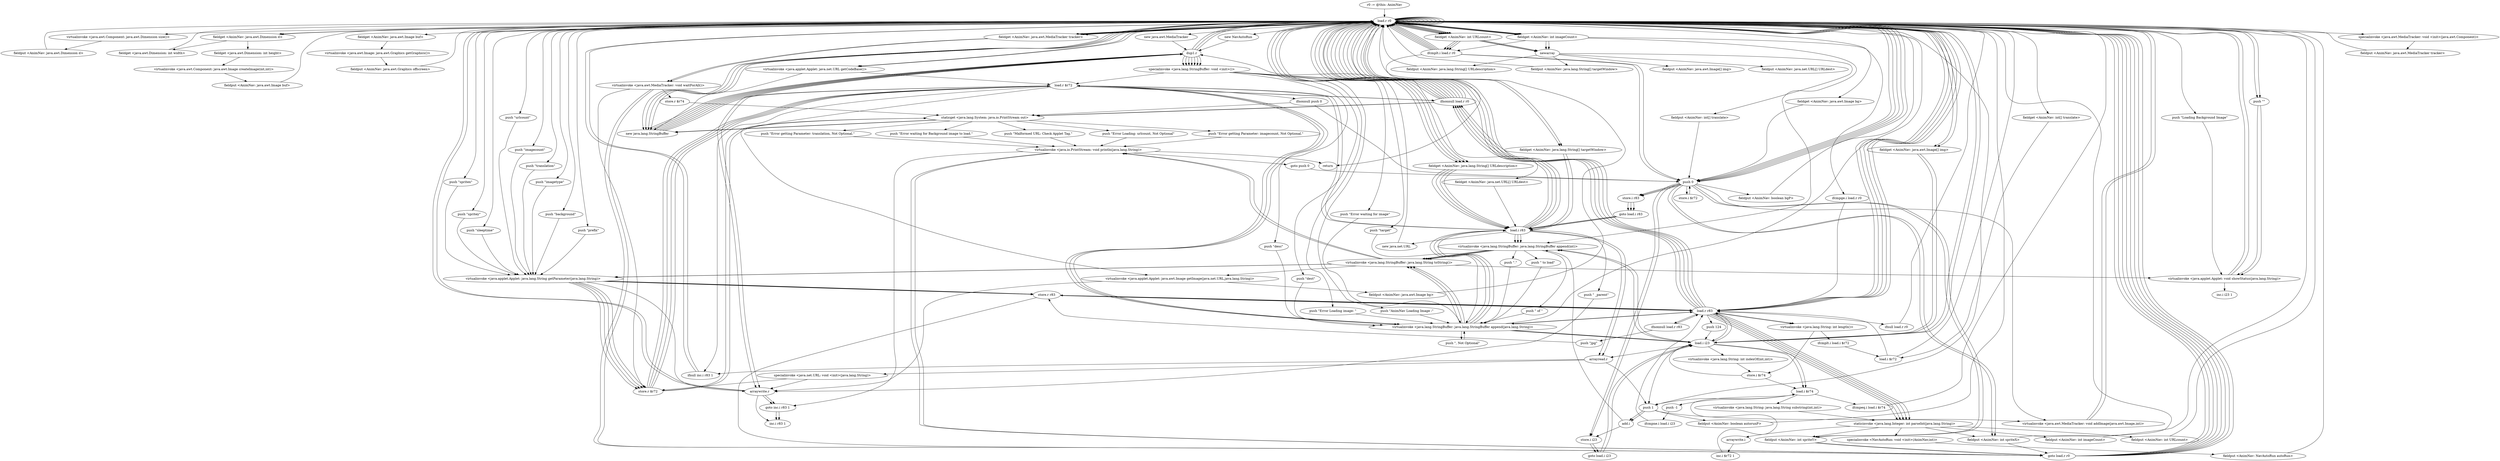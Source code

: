 digraph "" {
    "r0 := @this: AnimNav"
    "load.r r0"
    "r0 := @this: AnimNav"->"load.r r0";
    "load.r r0"->"load.r r0";
    "virtualinvoke <java.awt.Component: java.awt.Dimension size()>"
    "load.r r0"->"virtualinvoke <java.awt.Component: java.awt.Dimension size()>";
    "fieldput <AnimNav: java.awt.Dimension d>"
    "virtualinvoke <java.awt.Component: java.awt.Dimension size()>"->"fieldput <AnimNav: java.awt.Dimension d>";
    "fieldput <AnimNav: java.awt.Dimension d>"->"load.r r0";
    "load.r r0"->"load.r r0";
    "load.r r0"->"load.r r0";
    "fieldget <AnimNav: java.awt.Dimension d>"
    "load.r r0"->"fieldget <AnimNav: java.awt.Dimension d>";
    "fieldget <java.awt.Dimension: int width>"
    "fieldget <AnimNav: java.awt.Dimension d>"->"fieldget <java.awt.Dimension: int width>";
    "fieldget <java.awt.Dimension: int width>"->"load.r r0";
    "load.r r0"->"fieldget <AnimNav: java.awt.Dimension d>";
    "fieldget <java.awt.Dimension: int height>"
    "fieldget <AnimNav: java.awt.Dimension d>"->"fieldget <java.awt.Dimension: int height>";
    "virtualinvoke <java.awt.Component: java.awt.Image createImage(int,int)>"
    "fieldget <java.awt.Dimension: int height>"->"virtualinvoke <java.awt.Component: java.awt.Image createImage(int,int)>";
    "fieldput <AnimNav: java.awt.Image buf>"
    "virtualinvoke <java.awt.Component: java.awt.Image createImage(int,int)>"->"fieldput <AnimNav: java.awt.Image buf>";
    "fieldput <AnimNav: java.awt.Image buf>"->"load.r r0";
    "load.r r0"->"load.r r0";
    "fieldget <AnimNav: java.awt.Image buf>"
    "load.r r0"->"fieldget <AnimNav: java.awt.Image buf>";
    "virtualinvoke <java.awt.Image: java.awt.Graphics getGraphics()>"
    "fieldget <AnimNav: java.awt.Image buf>"->"virtualinvoke <java.awt.Image: java.awt.Graphics getGraphics()>";
    "fieldput <AnimNav: java.awt.Graphics offscreen>"
    "virtualinvoke <java.awt.Image: java.awt.Graphics getGraphics()>"->"fieldput <AnimNav: java.awt.Graphics offscreen>";
    "fieldput <AnimNav: java.awt.Graphics offscreen>"->"load.r r0";
    "new java.awt.MediaTracker"
    "load.r r0"->"new java.awt.MediaTracker";
    "dup1.r"
    "new java.awt.MediaTracker"->"dup1.r";
    "dup1.r"->"load.r r0";
    "specialinvoke <java.awt.MediaTracker: void <init>(java.awt.Component)>"
    "load.r r0"->"specialinvoke <java.awt.MediaTracker: void <init>(java.awt.Component)>";
    "fieldput <AnimNav: java.awt.MediaTracker tracker>"
    "specialinvoke <java.awt.MediaTracker: void <init>(java.awt.Component)>"->"fieldput <AnimNav: java.awt.MediaTracker tracker>";
    "fieldput <AnimNav: java.awt.MediaTracker tracker>"->"load.r r0";
    "push \"spritex\""
    "load.r r0"->"push \"spritex\"";
    "virtualinvoke <java.applet.Applet: java.lang.String getParameter(java.lang.String)>"
    "push \"spritex\""->"virtualinvoke <java.applet.Applet: java.lang.String getParameter(java.lang.String)>";
    "store.r r83"
    "virtualinvoke <java.applet.Applet: java.lang.String getParameter(java.lang.String)>"->"store.r r83";
    "load.r r83"
    "store.r r83"->"load.r r83";
    "ifnonnull load.r r0"
    "load.r r83"->"ifnonnull load.r r0";
    "ifnonnull load.r r0"->"load.r r0";
    "push 0"
    "load.r r0"->"push 0";
    "fieldput <AnimNav: int spriteX>"
    "push 0"->"fieldput <AnimNav: int spriteX>";
    "goto load.r r0"
    "fieldput <AnimNav: int spriteX>"->"goto load.r r0";
    "goto load.r r0"->"load.r r0";
    "push \"spritey\""
    "load.r r0"->"push \"spritey\"";
    "push \"spritey\""->"virtualinvoke <java.applet.Applet: java.lang.String getParameter(java.lang.String)>";
    "virtualinvoke <java.applet.Applet: java.lang.String getParameter(java.lang.String)>"->"store.r r83";
    "store.r r83"->"load.r r83";
    "load.r r83"->"ifnonnull load.r r0";
    "ifnonnull load.r r0"->"load.r r0";
    "load.r r0"->"push 0";
    "fieldput <AnimNav: int spriteY>"
    "push 0"->"fieldput <AnimNav: int spriteY>";
    "fieldput <AnimNav: int spriteY>"->"goto load.r r0";
    "goto load.r r0"->"load.r r0";
    "push \"sleeptime\""
    "load.r r0"->"push \"sleeptime\"";
    "push \"sleeptime\""->"virtualinvoke <java.applet.Applet: java.lang.String getParameter(java.lang.String)>";
    "virtualinvoke <java.applet.Applet: java.lang.String getParameter(java.lang.String)>"->"store.r r83";
    "store.r r83"->"load.r r83";
    "ifnull load.r r0"
    "load.r r83"->"ifnull load.r r0";
    "ifnull load.r r0"->"load.r r0";
    "push 1"
    "load.r r0"->"push 1";
    "fieldput <AnimNav: boolean autorunP>"
    "push 1"->"fieldput <AnimNav: boolean autorunP>";
    "fieldput <AnimNav: boolean autorunP>"->"load.r r0";
    "new NavAutoRun"
    "load.r r0"->"new NavAutoRun";
    "new NavAutoRun"->"dup1.r";
    "dup1.r"->"load.r r0";
    "load.r r0"->"load.r r83";
    "staticinvoke <java.lang.Integer: int parseInt(java.lang.String)>"
    "load.r r83"->"staticinvoke <java.lang.Integer: int parseInt(java.lang.String)>";
    "specialinvoke <NavAutoRun: void <init>(AnimNav,int)>"
    "staticinvoke <java.lang.Integer: int parseInt(java.lang.String)>"->"specialinvoke <NavAutoRun: void <init>(AnimNav,int)>";
    "fieldput <AnimNav: NavAutoRun autoRun>"
    "specialinvoke <NavAutoRun: void <init>(AnimNav,int)>"->"fieldput <AnimNav: NavAutoRun autoRun>";
    "fieldput <AnimNav: NavAutoRun autoRun>"->"load.r r0";
    "push \"urlcount\""
    "load.r r0"->"push \"urlcount\"";
    "push \"urlcount\""->"virtualinvoke <java.applet.Applet: java.lang.String getParameter(java.lang.String)>";
    "virtualinvoke <java.applet.Applet: java.lang.String getParameter(java.lang.String)>"->"store.r r83";
    "store.r r83"->"load.r r83";
    "load.r r83"->"ifnonnull load.r r0";
    "staticget <java.lang.System: java.io.PrintStream out>"
    "ifnonnull load.r r0"->"staticget <java.lang.System: java.io.PrintStream out>";
    "push \"Error Loading: urlcount, Not Optional\""
    "staticget <java.lang.System: java.io.PrintStream out>"->"push \"Error Loading: urlcount, Not Optional\"";
    "virtualinvoke <java.io.PrintStream: void println(java.lang.String)>"
    "push \"Error Loading: urlcount, Not Optional\""->"virtualinvoke <java.io.PrintStream: void println(java.lang.String)>";
    "goto push 0"
    "virtualinvoke <java.io.PrintStream: void println(java.lang.String)>"->"goto push 0";
    "goto push 0"->"push 0";
    "store.i r83"
    "push 0"->"store.i r83";
    "goto load.i r83"
    "store.i r83"->"goto load.i r83";
    "load.i r83"
    "goto load.i r83"->"load.i r83";
    "load.i r83"->"load.r r0";
    "fieldget <AnimNav: int URLcount>"
    "load.r r0"->"fieldget <AnimNav: int URLcount>";
    "ifcmplt.i load.r r0"
    "fieldget <AnimNav: int URLcount>"->"ifcmplt.i load.r r0";
    "ifcmplt.i load.r r0"->"push 0";
    "push 0"->"store.i r83";
    "store.i r83"->"goto load.i r83";
    "goto load.i r83"->"load.i r83";
    "load.i r83"->"load.r r0";
    "load.r r0"->"fieldget <AnimNav: int URLcount>";
    "fieldget <AnimNav: int URLcount>"->"ifcmplt.i load.r r0";
    "ifcmplt.i load.r r0"->"push 0";
    "push 0"->"store.i r83";
    "store.i r83"->"goto load.i r83";
    "goto load.i r83"->"load.i r83";
    "load.i r83"->"load.r r0";
    "load.r r0"->"fieldget <AnimNav: int URLcount>";
    "fieldget <AnimNav: int URLcount>"->"ifcmplt.i load.r r0";
    "ifcmplt.i load.r r0"->"load.r r0";
    "push \"imagecount\""
    "load.r r0"->"push \"imagecount\"";
    "push \"imagecount\""->"virtualinvoke <java.applet.Applet: java.lang.String getParameter(java.lang.String)>";
    "virtualinvoke <java.applet.Applet: java.lang.String getParameter(java.lang.String)>"->"store.r r83";
    "store.r r83"->"load.r r83";
    "load.r r83"->"ifnonnull load.r r0";
    "ifnonnull load.r r0"->"staticget <java.lang.System: java.io.PrintStream out>";
    "push \"Error getting Parameter: imagecount, Not Optional.\""
    "staticget <java.lang.System: java.io.PrintStream out>"->"push \"Error getting Parameter: imagecount, Not Optional.\"";
    "push \"Error getting Parameter: imagecount, Not Optional.\""->"virtualinvoke <java.io.PrintStream: void println(java.lang.String)>";
    "virtualinvoke <java.io.PrintStream: void println(java.lang.String)>"->"goto load.r r0";
    "goto load.r r0"->"load.r r0";
    "push \"translation\""
    "load.r r0"->"push \"translation\"";
    "push \"translation\""->"virtualinvoke <java.applet.Applet: java.lang.String getParameter(java.lang.String)>";
    "virtualinvoke <java.applet.Applet: java.lang.String getParameter(java.lang.String)>"->"store.r r83";
    "store.r r83"->"load.r r83";
    "load.r r83"->"ifnonnull load.r r0";
    "ifnonnull load.r r0"->"staticget <java.lang.System: java.io.PrintStream out>";
    "push \"Error getting Parameter: translation, Not Optional.\""
    "staticget <java.lang.System: java.io.PrintStream out>"->"push \"Error getting Parameter: translation, Not Optional.\"";
    "push \"Error getting Parameter: translation, Not Optional.\""->"virtualinvoke <java.io.PrintStream: void println(java.lang.String)>";
    "virtualinvoke <java.io.PrintStream: void println(java.lang.String)>"->"goto load.r r0";
    "goto load.r r0"->"load.r r0";
    "push \"imagetype\""
    "load.r r0"->"push \"imagetype\"";
    "push \"imagetype\""->"virtualinvoke <java.applet.Applet: java.lang.String getParameter(java.lang.String)>";
    "virtualinvoke <java.applet.Applet: java.lang.String getParameter(java.lang.String)>"->"store.r r83";
    "store.r r83"->"load.r r83";
    "ifnonnull load.r r83"
    "load.r r83"->"ifnonnull load.r r83";
    "push \"jpg\""
    "ifnonnull load.r r83"->"push \"jpg\"";
    "push \"jpg\""->"store.r r83";
    "store.r r83"->"goto load.r r0";
    "goto load.r r0"->"load.r r0";
    "push \"background\""
    "load.r r0"->"push \"background\"";
    "push \"background\""->"virtualinvoke <java.applet.Applet: java.lang.String getParameter(java.lang.String)>";
    "store.r $r72"
    "virtualinvoke <java.applet.Applet: java.lang.String getParameter(java.lang.String)>"->"store.r $r72";
    "load.r $r72"
    "store.r $r72"->"load.r $r72";
    "load.r $r72"->"ifnonnull load.r r0";
    "ifnonnull load.r r0"->"load.r r0";
    "load.r r0"->"push 0";
    "fieldput <AnimNav: boolean bgP>"
    "push 0"->"fieldput <AnimNav: boolean bgP>";
    "fieldput <AnimNav: boolean bgP>"->"load.r r0";
    "load.r r0"->"push 0";
    "push 0"->"fieldput <AnimNav: int spriteX>";
    "fieldput <AnimNav: int spriteX>"->"load.r r0";
    "load.r r0"->"push 0";
    "push 0"->"fieldput <AnimNav: int spriteY>";
    "fieldput <AnimNav: int spriteY>"->"goto load.r r0";
    "goto load.r r0"->"load.r r0";
    "push \"prefix\""
    "load.r r0"->"push \"prefix\"";
    "push \"prefix\""->"virtualinvoke <java.applet.Applet: java.lang.String getParameter(java.lang.String)>";
    "virtualinvoke <java.applet.Applet: java.lang.String getParameter(java.lang.String)>"->"store.r $r72";
    "store.r $r72"->"load.r $r72";
    "ifnonnull push 0"
    "load.r $r72"->"ifnonnull push 0";
    "ifnonnull push 0"->"staticget <java.lang.System: java.io.PrintStream out>";
    "new java.lang.StringBuffer"
    "staticget <java.lang.System: java.io.PrintStream out>"->"new java.lang.StringBuffer";
    "new java.lang.StringBuffer"->"dup1.r";
    "specialinvoke <java.lang.StringBuffer: void <init>()>"
    "dup1.r"->"specialinvoke <java.lang.StringBuffer: void <init>()>";
    "push \"Error Loading image: \""
    "specialinvoke <java.lang.StringBuffer: void <init>()>"->"push \"Error Loading image: \"";
    "virtualinvoke <java.lang.StringBuffer: java.lang.StringBuffer append(java.lang.String)>"
    "push \"Error Loading image: \""->"virtualinvoke <java.lang.StringBuffer: java.lang.StringBuffer append(java.lang.String)>";
    "virtualinvoke <java.lang.StringBuffer: java.lang.StringBuffer append(java.lang.String)>"->"load.r $r72";
    "load.r $r72"->"virtualinvoke <java.lang.StringBuffer: java.lang.StringBuffer append(java.lang.String)>";
    "push \", Not Optional\""
    "virtualinvoke <java.lang.StringBuffer: java.lang.StringBuffer append(java.lang.String)>"->"push \", Not Optional\"";
    "push \", Not Optional\""->"virtualinvoke <java.lang.StringBuffer: java.lang.StringBuffer append(java.lang.String)>";
    "virtualinvoke <java.lang.StringBuffer: java.lang.String toString()>"
    "virtualinvoke <java.lang.StringBuffer: java.lang.StringBuffer append(java.lang.String)>"->"virtualinvoke <java.lang.StringBuffer: java.lang.String toString()>";
    "virtualinvoke <java.lang.StringBuffer: java.lang.String toString()>"->"virtualinvoke <java.io.PrintStream: void println(java.lang.String)>";
    "return"
    "virtualinvoke <java.io.PrintStream: void println(java.lang.String)>"->"return";
    "ifnonnull push 0"->"push 0";
    "store.i i23"
    "push 0"->"store.i i23";
    "goto load.i i23"
    "store.i i23"->"goto load.i i23";
    "load.i i23"
    "goto load.i i23"->"load.i i23";
    "load.i i23"->"load.r r0";
    "fieldget <AnimNav: int imageCount>"
    "load.r r0"->"fieldget <AnimNav: int imageCount>";
    "fieldget <AnimNav: int imageCount>"->"ifcmplt.i load.r r0";
    "ifcmplt.i load.r r0"->"return";
    "ifcmplt.i load.r r0"->"load.r r0";
    "load.r r0"->"new java.lang.StringBuffer";
    "new java.lang.StringBuffer"->"dup1.r";
    "dup1.r"->"specialinvoke <java.lang.StringBuffer: void <init>()>";
    "push \"AnimNav Loading Image :\""
    "specialinvoke <java.lang.StringBuffer: void <init>()>"->"push \"AnimNav Loading Image :\"";
    "push \"AnimNav Loading Image :\""->"virtualinvoke <java.lang.StringBuffer: java.lang.StringBuffer append(java.lang.String)>";
    "virtualinvoke <java.lang.StringBuffer: java.lang.StringBuffer append(java.lang.String)>"->"load.i i23";
    "load.i i23"->"push 1";
    "add.i"
    "push 1"->"add.i";
    "virtualinvoke <java.lang.StringBuffer: java.lang.StringBuffer append(int)>"
    "add.i"->"virtualinvoke <java.lang.StringBuffer: java.lang.StringBuffer append(int)>";
    "push \" of \""
    "virtualinvoke <java.lang.StringBuffer: java.lang.StringBuffer append(int)>"->"push \" of \"";
    "push \" of \""->"virtualinvoke <java.lang.StringBuffer: java.lang.StringBuffer append(java.lang.String)>";
    "virtualinvoke <java.lang.StringBuffer: java.lang.StringBuffer append(java.lang.String)>"->"load.r r0";
    "load.r r0"->"fieldget <AnimNav: int imageCount>";
    "fieldget <AnimNav: int imageCount>"->"virtualinvoke <java.lang.StringBuffer: java.lang.StringBuffer append(int)>";
    "virtualinvoke <java.lang.StringBuffer: java.lang.StringBuffer append(int)>"->"virtualinvoke <java.lang.StringBuffer: java.lang.String toString()>";
    "virtualinvoke <java.applet.Applet: void showStatus(java.lang.String)>"
    "virtualinvoke <java.lang.StringBuffer: java.lang.String toString()>"->"virtualinvoke <java.applet.Applet: void showStatus(java.lang.String)>";
    "virtualinvoke <java.applet.Applet: void showStatus(java.lang.String)>"->"load.r r0";
    "fieldget <AnimNav: java.awt.Image[] img>"
    "load.r r0"->"fieldget <AnimNav: java.awt.Image[] img>";
    "fieldget <AnimNav: java.awt.Image[] img>"->"load.i i23";
    "load.i i23"->"load.r r0";
    "load.r r0"->"load.r r0";
    "virtualinvoke <java.applet.Applet: java.net.URL getCodeBase()>"
    "load.r r0"->"virtualinvoke <java.applet.Applet: java.net.URL getCodeBase()>";
    "virtualinvoke <java.applet.Applet: java.net.URL getCodeBase()>"->"new java.lang.StringBuffer";
    "new java.lang.StringBuffer"->"dup1.r";
    "dup1.r"->"specialinvoke <java.lang.StringBuffer: void <init>()>";
    "specialinvoke <java.lang.StringBuffer: void <init>()>"->"load.r $r72";
    "load.r $r72"->"virtualinvoke <java.lang.StringBuffer: java.lang.StringBuffer append(java.lang.String)>";
    "virtualinvoke <java.lang.StringBuffer: java.lang.StringBuffer append(java.lang.String)>"->"load.i i23";
    "load.i i23"->"virtualinvoke <java.lang.StringBuffer: java.lang.StringBuffer append(int)>";
    "push \".\""
    "virtualinvoke <java.lang.StringBuffer: java.lang.StringBuffer append(int)>"->"push \".\"";
    "push \".\""->"virtualinvoke <java.lang.StringBuffer: java.lang.StringBuffer append(java.lang.String)>";
    "virtualinvoke <java.lang.StringBuffer: java.lang.StringBuffer append(java.lang.String)>"->"load.r r83";
    "load.r r83"->"virtualinvoke <java.lang.StringBuffer: java.lang.StringBuffer append(java.lang.String)>";
    "virtualinvoke <java.lang.StringBuffer: java.lang.StringBuffer append(java.lang.String)>"->"virtualinvoke <java.lang.StringBuffer: java.lang.String toString()>";
    "virtualinvoke <java.applet.Applet: java.awt.Image getImage(java.net.URL,java.lang.String)>"
    "virtualinvoke <java.lang.StringBuffer: java.lang.String toString()>"->"virtualinvoke <java.applet.Applet: java.awt.Image getImage(java.net.URL,java.lang.String)>";
    "arraywrite.r"
    "virtualinvoke <java.applet.Applet: java.awt.Image getImage(java.net.URL,java.lang.String)>"->"arraywrite.r";
    "arraywrite.r"->"load.r r0";
    "fieldget <AnimNav: java.awt.MediaTracker tracker>"
    "load.r r0"->"fieldget <AnimNav: java.awt.MediaTracker tracker>";
    "fieldget <AnimNav: java.awt.MediaTracker tracker>"->"load.r r0";
    "load.r r0"->"fieldget <AnimNav: java.awt.Image[] img>";
    "fieldget <AnimNav: java.awt.Image[] img>"->"load.i i23";
    "arrayread.r"
    "load.i i23"->"arrayread.r";
    "arrayread.r"->"push 1";
    "virtualinvoke <java.awt.MediaTracker: void addImage(java.awt.Image,int)>"
    "push 1"->"virtualinvoke <java.awt.MediaTracker: void addImage(java.awt.Image,int)>";
    "virtualinvoke <java.awt.MediaTracker: void addImage(java.awt.Image,int)>"->"load.r r0";
    "load.r r0"->"fieldget <AnimNav: java.awt.MediaTracker tracker>";
    "virtualinvoke <java.awt.MediaTracker: void waitForAll()>"
    "fieldget <AnimNav: java.awt.MediaTracker tracker>"->"virtualinvoke <java.awt.MediaTracker: void waitForAll()>";
    "virtualinvoke <java.awt.MediaTracker: void waitForAll()>"->"goto load.r r0";
    "goto load.r r0"->"load.r r0";
    "push \"\""
    "load.r r0"->"push \"\"";
    "push \"\""->"virtualinvoke <java.applet.Applet: void showStatus(java.lang.String)>";
    "inc.i i23 1"
    "virtualinvoke <java.applet.Applet: void showStatus(java.lang.String)>"->"inc.i i23 1";
    "store.r $r74"
    "virtualinvoke <java.awt.MediaTracker: void waitForAll()>"->"store.r $r74";
    "store.r $r74"->"staticget <java.lang.System: java.io.PrintStream out>";
    "staticget <java.lang.System: java.io.PrintStream out>"->"new java.lang.StringBuffer";
    "new java.lang.StringBuffer"->"dup1.r";
    "dup1.r"->"specialinvoke <java.lang.StringBuffer: void <init>()>";
    "push \"Error waiting for image\""
    "specialinvoke <java.lang.StringBuffer: void <init>()>"->"push \"Error waiting for image\"";
    "push \"Error waiting for image\""->"virtualinvoke <java.lang.StringBuffer: java.lang.StringBuffer append(java.lang.String)>";
    "virtualinvoke <java.lang.StringBuffer: java.lang.StringBuffer append(java.lang.String)>"->"load.i i23";
    "load.i i23"->"virtualinvoke <java.lang.StringBuffer: java.lang.StringBuffer append(int)>";
    "push \" to load\""
    "virtualinvoke <java.lang.StringBuffer: java.lang.StringBuffer append(int)>"->"push \" to load\"";
    "push \" to load\""->"virtualinvoke <java.lang.StringBuffer: java.lang.StringBuffer append(java.lang.String)>";
    "virtualinvoke <java.lang.StringBuffer: java.lang.StringBuffer append(java.lang.String)>"->"virtualinvoke <java.lang.StringBuffer: java.lang.String toString()>";
    "virtualinvoke <java.lang.StringBuffer: java.lang.String toString()>"->"virtualinvoke <java.io.PrintStream: void println(java.lang.String)>";
    "ifnonnull load.r r0"->"load.r r0";
    "push \"Loading Background Image\""
    "load.r r0"->"push \"Loading Background Image\"";
    "push \"Loading Background Image\""->"virtualinvoke <java.applet.Applet: void showStatus(java.lang.String)>";
    "virtualinvoke <java.applet.Applet: void showStatus(java.lang.String)>"->"load.r r0";
    "load.r r0"->"load.r r0";
    "load.r r0"->"load.r r0";
    "load.r r0"->"virtualinvoke <java.applet.Applet: java.net.URL getCodeBase()>";
    "virtualinvoke <java.applet.Applet: java.net.URL getCodeBase()>"->"load.r $r72";
    "load.r $r72"->"virtualinvoke <java.applet.Applet: java.awt.Image getImage(java.net.URL,java.lang.String)>";
    "fieldput <AnimNav: java.awt.Image bg>"
    "virtualinvoke <java.applet.Applet: java.awt.Image getImage(java.net.URL,java.lang.String)>"->"fieldput <AnimNav: java.awt.Image bg>";
    "fieldput <AnimNav: java.awt.Image bg>"->"load.r r0";
    "load.r r0"->"fieldget <AnimNav: java.awt.MediaTracker tracker>";
    "fieldget <AnimNav: java.awt.MediaTracker tracker>"->"load.r r0";
    "fieldget <AnimNav: java.awt.Image bg>"
    "load.r r0"->"fieldget <AnimNav: java.awt.Image bg>";
    "fieldget <AnimNav: java.awt.Image bg>"->"push 0";
    "push 0"->"virtualinvoke <java.awt.MediaTracker: void addImage(java.awt.Image,int)>";
    "virtualinvoke <java.awt.MediaTracker: void addImage(java.awt.Image,int)>"->"load.r r0";
    "load.r r0"->"fieldget <AnimNav: java.awt.MediaTracker tracker>";
    "fieldget <AnimNav: java.awt.MediaTracker tracker>"->"virtualinvoke <java.awt.MediaTracker: void waitForAll()>";
    "virtualinvoke <java.awt.MediaTracker: void waitForAll()>"->"goto load.r r0";
    "goto load.r r0"->"load.r r0";
    "load.r r0"->"push \"\"";
    "push \"\""->"virtualinvoke <java.applet.Applet: void showStatus(java.lang.String)>";
    "virtualinvoke <java.awt.MediaTracker: void waitForAll()>"->"store.r $r72";
    "store.r $r72"->"staticget <java.lang.System: java.io.PrintStream out>";
    "push \"Error waiting for Background image to load.\""
    "staticget <java.lang.System: java.io.PrintStream out>"->"push \"Error waiting for Background image to load.\"";
    "push \"Error waiting for Background image to load.\""->"virtualinvoke <java.io.PrintStream: void println(java.lang.String)>";
    "ifnonnull load.r r83"->"load.r r83";
    "load.r r83"->"store.r r83";
    "ifnonnull load.r r0"->"load.r r0";
    "load.r r0"->"load.r r0";
    "load.r r0"->"fieldget <AnimNav: int imageCount>";
    "newarray"
    "fieldget <AnimNav: int imageCount>"->"newarray";
    "fieldput <AnimNav: int[] translate>"
    "newarray"->"fieldput <AnimNav: int[] translate>";
    "fieldput <AnimNav: int[] translate>"->"push 0";
    "store.i $r72"
    "push 0"->"store.i $r72";
    "store.i $r72"->"push 0";
    "push 0"->"store.i i23";
    "store.i i23"->"goto load.i i23";
    "goto load.i i23"->"load.i i23";
    "load.i i23"->"load.r r83";
    "virtualinvoke <java.lang.String: int length()>"
    "load.r r83"->"virtualinvoke <java.lang.String: int length()>";
    "ifcmplt.i load.i $r72"
    "virtualinvoke <java.lang.String: int length()>"->"ifcmplt.i load.i $r72";
    "load.i $r72"
    "ifcmplt.i load.i $r72"->"load.i $r72";
    "load.i $r72"->"load.r r0";
    "load.r r0"->"fieldget <AnimNav: int imageCount>";
    "ifcmpge.i load.r r0"
    "fieldget <AnimNav: int imageCount>"->"ifcmpge.i load.r r0";
    "ifcmpge.i load.r r0"->"load.r r83";
    "push 124"
    "load.r r83"->"push 124";
    "push 124"->"load.i i23";
    "virtualinvoke <java.lang.String: int indexOf(int,int)>"
    "load.i i23"->"virtualinvoke <java.lang.String: int indexOf(int,int)>";
    "store.i $r74"
    "virtualinvoke <java.lang.String: int indexOf(int,int)>"->"store.i $r74";
    "load.i $r74"
    "store.i $r74"->"load.i $r74";
    "push -1"
    "load.i $r74"->"push -1";
    "ifcmpne.i load.i i23"
    "push -1"->"ifcmpne.i load.i i23";
    "ifcmpne.i load.i i23"->"load.r r83";
    "load.r r83"->"virtualinvoke <java.lang.String: int length()>";
    "virtualinvoke <java.lang.String: int length()>"->"store.i $r74";
    "store.i $r74"->"load.i i23";
    "load.i i23"->"load.i $r74";
    "ifcmpeq.i load.i $r74"
    "load.i $r74"->"ifcmpeq.i load.i $r74";
    "ifcmpeq.i load.i $r74"->"load.r r0";
    "fieldget <AnimNav: int[] translate>"
    "load.r r0"->"fieldget <AnimNav: int[] translate>";
    "fieldget <AnimNav: int[] translate>"->"load.i $r72";
    "load.i $r72"->"load.r r83";
    "load.r r83"->"load.i i23";
    "load.i i23"->"load.i $r74";
    "virtualinvoke <java.lang.String: java.lang.String substring(int,int)>"
    "load.i $r74"->"virtualinvoke <java.lang.String: java.lang.String substring(int,int)>";
    "virtualinvoke <java.lang.String: java.lang.String substring(int,int)>"->"staticinvoke <java.lang.Integer: int parseInt(java.lang.String)>";
    "arraywrite.i"
    "staticinvoke <java.lang.Integer: int parseInt(java.lang.String)>"->"arraywrite.i";
    "inc.i $r72 1"
    "arraywrite.i"->"inc.i $r72 1";
    "inc.i $r72 1"->"load.i $r74";
    "load.i $r74"->"push 1";
    "push 1"->"add.i";
    "add.i"->"store.i i23";
    "ifnonnull load.r r0"->"load.r r0";
    "load.r r0"->"load.r r83";
    "load.r r83"->"staticinvoke <java.lang.Integer: int parseInt(java.lang.String)>";
    "fieldput <AnimNav: int imageCount>"
    "staticinvoke <java.lang.Integer: int parseInt(java.lang.String)>"->"fieldput <AnimNav: int imageCount>";
    "fieldput <AnimNav: int imageCount>"->"load.r r0";
    "load.r r0"->"load.r r0";
    "load.r r0"->"fieldget <AnimNav: int imageCount>";
    "fieldget <AnimNav: int imageCount>"->"newarray";
    "fieldput <AnimNav: java.awt.Image[] img>"
    "newarray"->"fieldput <AnimNav: java.awt.Image[] img>";
    "ifcmplt.i load.r r0"->"load.r r0";
    "load.r r0"->"new java.lang.StringBuffer";
    "new java.lang.StringBuffer"->"dup1.r";
    "dup1.r"->"specialinvoke <java.lang.StringBuffer: void <init>()>";
    "push \"target\""
    "specialinvoke <java.lang.StringBuffer: void <init>()>"->"push \"target\"";
    "push \"target\""->"virtualinvoke <java.lang.StringBuffer: java.lang.StringBuffer append(java.lang.String)>";
    "virtualinvoke <java.lang.StringBuffer: java.lang.StringBuffer append(java.lang.String)>"->"load.i r83";
    "load.i r83"->"virtualinvoke <java.lang.StringBuffer: java.lang.StringBuffer append(int)>";
    "virtualinvoke <java.lang.StringBuffer: java.lang.StringBuffer append(int)>"->"virtualinvoke <java.lang.StringBuffer: java.lang.String toString()>";
    "virtualinvoke <java.lang.StringBuffer: java.lang.String toString()>"->"virtualinvoke <java.applet.Applet: java.lang.String getParameter(java.lang.String)>";
    "virtualinvoke <java.applet.Applet: java.lang.String getParameter(java.lang.String)>"->"store.r $r72";
    "store.r $r72"->"load.r $r72";
    "load.r $r72"->"ifnonnull load.r r0";
    "ifnonnull load.r r0"->"load.r r0";
    "fieldget <AnimNav: java.lang.String[] targetWindow>"
    "load.r r0"->"fieldget <AnimNav: java.lang.String[] targetWindow>";
    "fieldget <AnimNav: java.lang.String[] targetWindow>"->"load.i r83";
    "push \" _parent\""
    "load.i r83"->"push \" _parent\"";
    "push \" _parent\""->"arraywrite.r";
    "goto inc.i r83 1"
    "arraywrite.r"->"goto inc.i r83 1";
    "inc.i r83 1"
    "goto inc.i r83 1"->"inc.i r83 1";
    "ifnonnull load.r r0"->"load.r r0";
    "load.r r0"->"fieldget <AnimNav: java.lang.String[] targetWindow>";
    "fieldget <AnimNav: java.lang.String[] targetWindow>"->"load.i r83";
    "load.i r83"->"load.r $r72";
    "load.r $r72"->"arraywrite.r";
    "ifcmplt.i load.r r0"->"load.r r0";
    "load.r r0"->"new java.lang.StringBuffer";
    "new java.lang.StringBuffer"->"dup1.r";
    "dup1.r"->"specialinvoke <java.lang.StringBuffer: void <init>()>";
    "push \"desc\""
    "specialinvoke <java.lang.StringBuffer: void <init>()>"->"push \"desc\"";
    "push \"desc\""->"virtualinvoke <java.lang.StringBuffer: java.lang.StringBuffer append(java.lang.String)>";
    "virtualinvoke <java.lang.StringBuffer: java.lang.StringBuffer append(java.lang.String)>"->"load.i r83";
    "load.i r83"->"virtualinvoke <java.lang.StringBuffer: java.lang.StringBuffer append(int)>";
    "virtualinvoke <java.lang.StringBuffer: java.lang.StringBuffer append(int)>"->"virtualinvoke <java.lang.StringBuffer: java.lang.String toString()>";
    "virtualinvoke <java.lang.StringBuffer: java.lang.String toString()>"->"virtualinvoke <java.applet.Applet: java.lang.String getParameter(java.lang.String)>";
    "virtualinvoke <java.applet.Applet: java.lang.String getParameter(java.lang.String)>"->"store.r $r72";
    "store.r $r72"->"load.r $r72";
    "ifnull inc.i r83 1"
    "load.r $r72"->"ifnull inc.i r83 1";
    "ifnull inc.i r83 1"->"load.r r0";
    "fieldget <AnimNav: java.lang.String[] URLdescription>"
    "load.r r0"->"fieldget <AnimNav: java.lang.String[] URLdescription>";
    "fieldget <AnimNav: java.lang.String[] URLdescription>"->"load.i r83";
    "load.i r83"->"load.r $r72";
    "load.r $r72"->"arraywrite.r";
    "arraywrite.r"->"inc.i r83 1";
    "ifcmplt.i load.r r0"->"load.r r0";
    "load.r r0"->"fieldget <AnimNav: java.lang.String[] URLdescription>";
    "fieldget <AnimNav: java.lang.String[] URLdescription>"->"load.i r83";
    "load.i r83"->"load.r r0";
    "load.r r0"->"new java.lang.StringBuffer";
    "new java.lang.StringBuffer"->"dup1.r";
    "dup1.r"->"specialinvoke <java.lang.StringBuffer: void <init>()>";
    "push \"dest\""
    "specialinvoke <java.lang.StringBuffer: void <init>()>"->"push \"dest\"";
    "push \"dest\""->"virtualinvoke <java.lang.StringBuffer: java.lang.StringBuffer append(java.lang.String)>";
    "virtualinvoke <java.lang.StringBuffer: java.lang.StringBuffer append(java.lang.String)>"->"load.i r83";
    "load.i r83"->"virtualinvoke <java.lang.StringBuffer: java.lang.StringBuffer append(int)>";
    "virtualinvoke <java.lang.StringBuffer: java.lang.StringBuffer append(int)>"->"virtualinvoke <java.lang.StringBuffer: java.lang.String toString()>";
    "virtualinvoke <java.lang.StringBuffer: java.lang.String toString()>"->"virtualinvoke <java.applet.Applet: java.lang.String getParameter(java.lang.String)>";
    "virtualinvoke <java.applet.Applet: java.lang.String getParameter(java.lang.String)>"->"arraywrite.r";
    "arraywrite.r"->"load.r r0";
    "load.r r0"->"fieldget <AnimNav: java.lang.String[] URLdescription>";
    "fieldget <AnimNav: java.lang.String[] URLdescription>"->"load.i r83";
    "load.i r83"->"arrayread.r";
    "arrayread.r"->"ifnull inc.i r83 1";
    "ifnull inc.i r83 1"->"load.r r0";
    "fieldget <AnimNav: java.net.URL[] URLdest>"
    "load.r r0"->"fieldget <AnimNav: java.net.URL[] URLdest>";
    "fieldget <AnimNav: java.net.URL[] URLdest>"->"load.i r83";
    "new java.net.URL"
    "load.i r83"->"new java.net.URL";
    "new java.net.URL"->"dup1.r";
    "dup1.r"->"load.r r0";
    "load.r r0"->"fieldget <AnimNav: java.lang.String[] URLdescription>";
    "fieldget <AnimNav: java.lang.String[] URLdescription>"->"load.i r83";
    "load.i r83"->"arrayread.r";
    "specialinvoke <java.net.URL: void <init>(java.lang.String)>"
    "arrayread.r"->"specialinvoke <java.net.URL: void <init>(java.lang.String)>";
    "specialinvoke <java.net.URL: void <init>(java.lang.String)>"->"arraywrite.r";
    "arraywrite.r"->"goto inc.i r83 1";
    "goto inc.i r83 1"->"inc.i r83 1";
    "specialinvoke <java.net.URL: void <init>(java.lang.String)>"->"store.r $r72";
    "store.r $r72"->"staticget <java.lang.System: java.io.PrintStream out>";
    "push \"Malformed URL: Check Applet Tag.\""
    "staticget <java.lang.System: java.io.PrintStream out>"->"push \"Malformed URL: Check Applet Tag.\"";
    "push \"Malformed URL: Check Applet Tag.\""->"virtualinvoke <java.io.PrintStream: void println(java.lang.String)>";
    "virtualinvoke <java.io.PrintStream: void println(java.lang.String)>"->"goto inc.i r83 1";
    "ifnonnull load.r r0"->"load.r r0";
    "load.r r0"->"load.r r83";
    "load.r r83"->"staticinvoke <java.lang.Integer: int parseInt(java.lang.String)>";
    "fieldput <AnimNav: int URLcount>"
    "staticinvoke <java.lang.Integer: int parseInt(java.lang.String)>"->"fieldput <AnimNav: int URLcount>";
    "fieldput <AnimNav: int URLcount>"->"load.r r0";
    "load.r r0"->"load.r r0";
    "load.r r0"->"fieldget <AnimNav: int URLcount>";
    "fieldget <AnimNav: int URLcount>"->"newarray";
    "fieldput <AnimNav: java.lang.String[] URLdescription>"
    "newarray"->"fieldput <AnimNav: java.lang.String[] URLdescription>";
    "fieldput <AnimNav: java.lang.String[] URLdescription>"->"load.r r0";
    "load.r r0"->"load.r r0";
    "load.r r0"->"fieldget <AnimNav: int URLcount>";
    "fieldget <AnimNav: int URLcount>"->"newarray";
    "fieldput <AnimNav: java.lang.String[] targetWindow>"
    "newarray"->"fieldput <AnimNav: java.lang.String[] targetWindow>";
    "fieldput <AnimNav: java.lang.String[] targetWindow>"->"load.r r0";
    "load.r r0"->"load.r r0";
    "load.r r0"->"fieldget <AnimNav: int URLcount>";
    "fieldget <AnimNav: int URLcount>"->"newarray";
    "fieldput <AnimNav: java.net.URL[] URLdest>"
    "newarray"->"fieldput <AnimNav: java.net.URL[] URLdest>";
    "ifnonnull load.r r0"->"load.r r0";
    "load.r r0"->"load.r r83";
    "load.r r83"->"staticinvoke <java.lang.Integer: int parseInt(java.lang.String)>";
    "staticinvoke <java.lang.Integer: int parseInt(java.lang.String)>"->"fieldput <AnimNav: int spriteY>";
    "ifnonnull load.r r0"->"load.r r0";
    "load.r r0"->"load.r r83";
    "load.r r83"->"staticinvoke <java.lang.Integer: int parseInt(java.lang.String)>";
    "staticinvoke <java.lang.Integer: int parseInt(java.lang.String)>"->"fieldput <AnimNav: int spriteX>";
}
